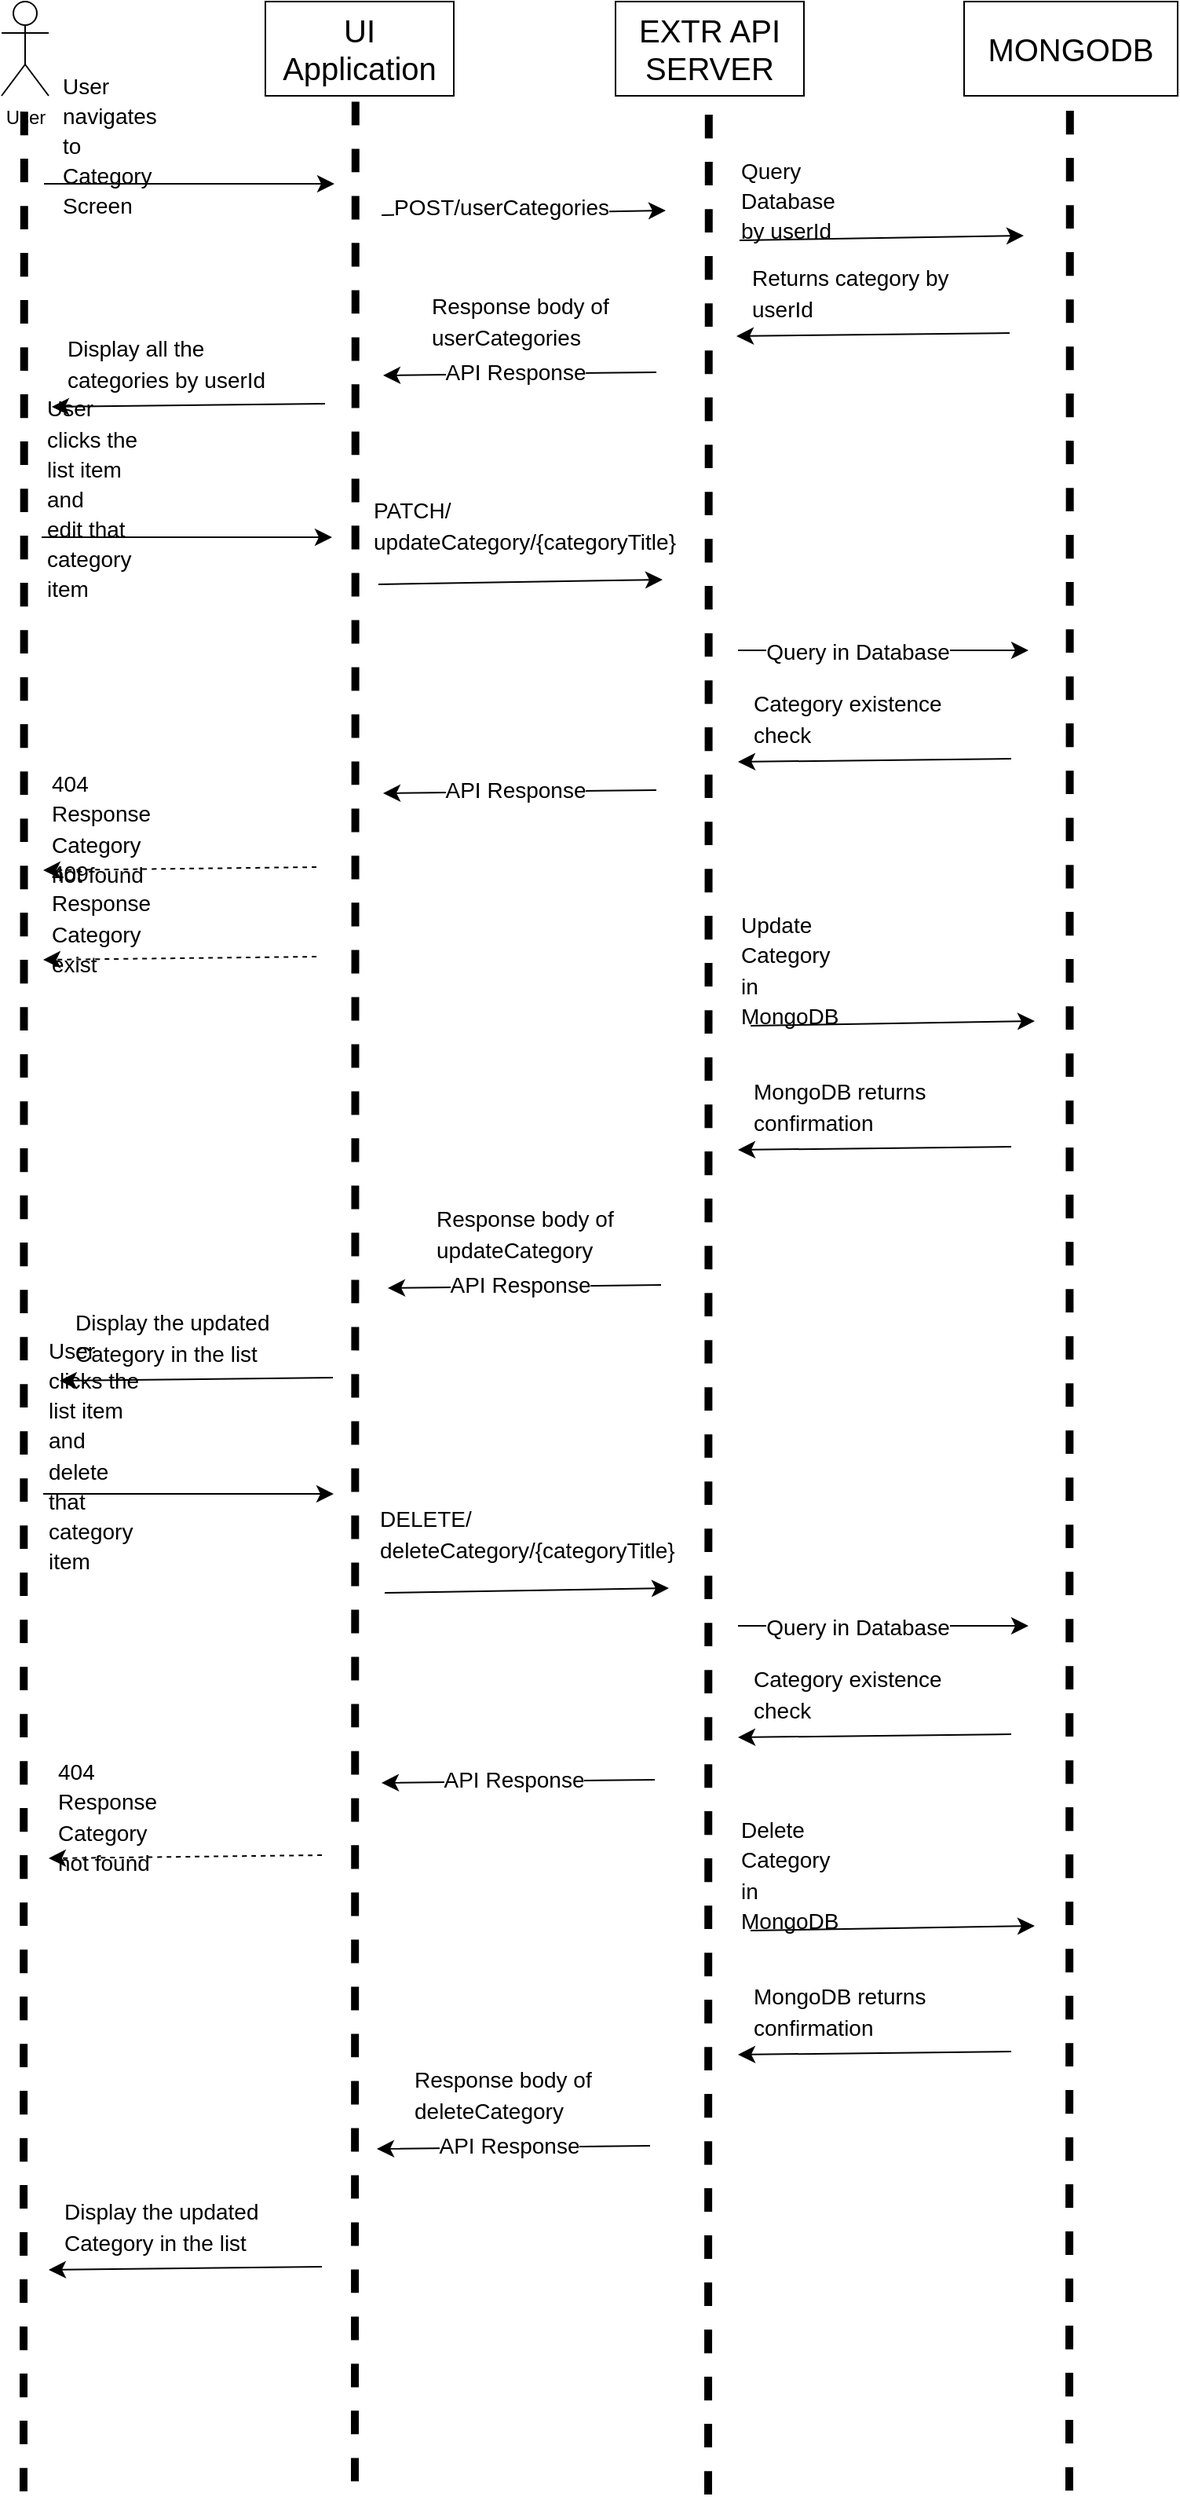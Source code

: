 <mxfile version="24.9.0">
  <diagram name="Page-1" id="iBLRJY-gE2kyyVANsL76">
    <mxGraphModel dx="1888" dy="1244" grid="0" gridSize="10" guides="1" tooltips="1" connect="1" arrows="1" fold="1" page="0" pageScale="1" pageWidth="1100" pageHeight="850" math="0" shadow="0">
      <root>
        <mxCell id="0" />
        <mxCell id="1" parent="0" />
        <mxCell id="06jpUtFlK6CPKatlT8Im-3" value="User" style="shape=umlActor;verticalLabelPosition=bottom;verticalAlign=top;html=1;outlineConnect=0;" parent="1" vertex="1">
          <mxGeometry x="-895" y="-608" width="30" height="60" as="geometry" />
        </mxCell>
        <mxCell id="06jpUtFlK6CPKatlT8Im-4" value="&lt;span style=&quot;font-size: 20px;&quot;&gt;EXTR API SERVER&lt;/span&gt;" style="rounded=0;whiteSpace=wrap;html=1;" parent="1" vertex="1">
          <mxGeometry x="-504" y="-608" width="120" height="60" as="geometry" />
        </mxCell>
        <mxCell id="06jpUtFlK6CPKatlT8Im-6" value="&lt;span style=&quot;font-size: 20px;&quot;&gt;MONGODB&lt;/span&gt;" style="rounded=0;whiteSpace=wrap;html=1;" parent="1" vertex="1">
          <mxGeometry x="-282" y="-608" width="136" height="60" as="geometry" />
        </mxCell>
        <mxCell id="06jpUtFlK6CPKatlT8Im-9" value="" style="endArrow=none;dashed=1;html=1;rounded=0;fontSize=12;startSize=8;endSize=8;curved=1;strokeWidth=5;" parent="1" edge="1">
          <mxGeometry width="50" height="50" relative="1" as="geometry">
            <mxPoint x="-670" y="970.667" as="sourcePoint" />
            <mxPoint x="-669.59" y="-548" as="targetPoint" />
          </mxGeometry>
        </mxCell>
        <mxCell id="06jpUtFlK6CPKatlT8Im-11" value="" style="endArrow=none;dashed=1;html=1;rounded=0;fontSize=12;startSize=8;endSize=8;curved=1;strokeWidth=5;" parent="1" edge="1">
          <mxGeometry width="50" height="50" relative="1" as="geometry">
            <mxPoint x="-445" y="979" as="sourcePoint" />
            <mxPoint x="-444.59" y="-545" as="targetPoint" />
          </mxGeometry>
        </mxCell>
        <mxCell id="06jpUtFlK6CPKatlT8Im-13" value="" style="endArrow=none;dashed=1;html=1;rounded=0;fontSize=12;startSize=8;endSize=8;curved=1;strokeWidth=5;" parent="1" edge="1">
          <mxGeometry width="50" height="50" relative="1" as="geometry">
            <mxPoint x="-215" y="976.5" as="sourcePoint" />
            <mxPoint x="-214.59" y="-548" as="targetPoint" />
          </mxGeometry>
        </mxCell>
        <mxCell id="06jpUtFlK6CPKatlT8Im-14" value="" style="endArrow=classic;html=1;rounded=0;fontSize=12;startSize=8;endSize=8;curved=1;" parent="1" edge="1">
          <mxGeometry width="50" height="50" relative="1" as="geometry">
            <mxPoint x="-653" y="-472" as="sourcePoint" />
            <mxPoint x="-472" y="-475" as="targetPoint" />
          </mxGeometry>
        </mxCell>
        <mxCell id="06jpUtFlK6CPKatlT8Im-16" value="&lt;font style=&quot;font-size: 14px;&quot;&gt;POST/userCategories&lt;/font&gt;" style="edgeLabel;html=1;align=center;verticalAlign=middle;resizable=0;points=[];fontSize=12;" parent="06jpUtFlK6CPKatlT8Im-14" vertex="1" connectable="0">
          <mxGeometry x="-0.158" y="4" relative="1" as="geometry">
            <mxPoint as="offset" />
          </mxGeometry>
        </mxCell>
        <mxCell id="06jpUtFlK6CPKatlT8Im-20" value="" style="endArrow=classic;html=1;rounded=0;fontSize=12;startSize=8;endSize=8;curved=1;" parent="1" edge="1">
          <mxGeometry width="50" height="50" relative="1" as="geometry">
            <mxPoint x="-425" y="-456" as="sourcePoint" />
            <mxPoint x="-244" y="-459" as="targetPoint" />
          </mxGeometry>
        </mxCell>
        <mxCell id="06jpUtFlK6CPKatlT8Im-34" value="" style="endArrow=classic;html=1;rounded=0;fontSize=12;startSize=8;endSize=8;curved=1;" parent="1" edge="1">
          <mxGeometry width="50" height="50" relative="1" as="geometry">
            <mxPoint x="-253" y="-397" as="sourcePoint" />
            <mxPoint x="-427" y="-395" as="targetPoint" />
          </mxGeometry>
        </mxCell>
        <mxCell id="x3w0C0bRtv-WAbDGBeUA-3" value="&lt;span style=&quot;font-size: 20px;&quot;&gt;UI Application&lt;/span&gt;" style="rounded=0;whiteSpace=wrap;html=1;" parent="1" vertex="1">
          <mxGeometry x="-727" y="-608" width="120" height="60" as="geometry" />
        </mxCell>
        <mxCell id="dnPCXCKaiIPUW16wsFYT-2" value="" style="endArrow=none;dashed=1;html=1;rounded=0;fontSize=12;startSize=8;endSize=8;curved=1;strokeWidth=5;" parent="1" edge="1">
          <mxGeometry width="50" height="50" relative="1" as="geometry">
            <mxPoint x="-881" y="977" as="sourcePoint" />
            <mxPoint x="-880.59" y="-548" as="targetPoint" />
          </mxGeometry>
        </mxCell>
        <mxCell id="dnPCXCKaiIPUW16wsFYT-3" value="" style="endArrow=classic;html=1;rounded=0;fontSize=12;startSize=8;endSize=8;curved=1;" parent="1" edge="1">
          <mxGeometry width="50" height="50" relative="1" as="geometry">
            <mxPoint x="-868" y="-492" as="sourcePoint" />
            <mxPoint x="-683" y="-492" as="targetPoint" />
          </mxGeometry>
        </mxCell>
        <mxCell id="dnPCXCKaiIPUW16wsFYT-9" value="" style="endArrow=classic;html=1;rounded=0;fontSize=12;startSize=8;endSize=8;curved=1;" parent="1" edge="1">
          <mxGeometry width="50" height="50" relative="1" as="geometry">
            <mxPoint x="-478" y="-372" as="sourcePoint" />
            <mxPoint x="-652" y="-370" as="targetPoint" />
          </mxGeometry>
        </mxCell>
        <mxCell id="dnPCXCKaiIPUW16wsFYT-10" value="&lt;font style=&quot;font-size: 14px;&quot;&gt;API Response&lt;/font&gt;" style="edgeLabel;html=1;align=center;verticalAlign=middle;resizable=0;points=[];fontSize=12;" parent="dnPCXCKaiIPUW16wsFYT-9" vertex="1" connectable="0">
          <mxGeometry x="0.048" y="-1" relative="1" as="geometry">
            <mxPoint x="1" as="offset" />
          </mxGeometry>
        </mxCell>
        <mxCell id="kGnQ39eMeGSa1_qNiIke-2" value="&lt;span style=&quot;font-size: 14px; text-wrap-mode: nowrap;&quot;&gt;User navigates to Category&amp;nbsp;&lt;/span&gt;&lt;div&gt;&lt;span style=&quot;font-size: 14px; text-wrap-mode: nowrap;&quot;&gt;Screen&lt;/span&gt;&lt;/div&gt;" style="text;html=1;align=left;verticalAlign=middle;whiteSpace=wrap;rounded=0;fontSize=16;" parent="1" vertex="1">
          <mxGeometry x="-858" y="-532" width="60" height="30" as="geometry" />
        </mxCell>
        <mxCell id="kGnQ39eMeGSa1_qNiIke-5" value="&lt;span style=&quot;color: rgba(0, 0, 0, 0); font-family: monospace; font-size: 0px; text-wrap-mode: nowrap;&quot;&gt;%3CmxGraphModel%3E%3Croot%3E%3CmxCell%20id%3D%220%22%2F%3E%3CmxCell%20id%3D%221%22%20parent%3D%220%22%2F%3E%3CmxCell%20id%3D%222%22%20value%3D%22%26lt%3Bspan%20style%3D%26quot%3Bfont-size%3A%2014px%3B%20text-wrap-mode%3A%20nowrap%3B%26quot%3B%26gt%3BUser%20navigates%20to%20Category%26amp%3Bnbsp%3B%26lt%3B%2Fspan%26gt%3B%26lt%3Bdiv%26gt%3B%26lt%3Bspan%20style%3D%26quot%3Bfont-size%3A%2014px%3B%20text-wrap-mode%3A%20nowrap%3B%26quot%3B%26gt%3BScreen%26lt%3B%2Fspan%26gt%3B%26lt%3B%2Fdiv%26gt%3B%22%20style%3D%22text%3Bhtml%3D1%3Balign%3Dleft%3BverticalAlign%3Dmiddle%3BwhiteSpace%3Dwrap%3Brounded%3D0%3BfontSize%3D16%3B%22%20vertex%3D%221%22%20parent%3D%221%22%3E%3CmxGeometry%20x%3D%22-858%22%20y%3D%22-532%22%20width%3D%2260%22%20height%3D%2230%22%20as%3D%22geometry%22%2F%3E%3C%2FmxCell%3E%3C%2Froot%3E%3C%2FmxGraphModel%3E&lt;/span&gt;&lt;span style=&quot;font-size: 14px; text-align: center; text-wrap-mode: nowrap;&quot;&gt;Query Database by userId&lt;/span&gt;" style="text;html=1;align=left;verticalAlign=middle;whiteSpace=wrap;rounded=0;fontSize=16;" parent="1" vertex="1">
          <mxGeometry x="-426" y="-497" width="60" height="30" as="geometry" />
        </mxCell>
        <mxCell id="kGnQ39eMeGSa1_qNiIke-7" value="&lt;font style=&quot;font-size: 14px;&quot;&gt;Response body of userCategories&lt;/font&gt;" style="text;html=1;align=left;verticalAlign=middle;whiteSpace=wrap;rounded=0;fontSize=16;" parent="1" vertex="1">
          <mxGeometry x="-623" y="-420" width="134" height="30" as="geometry" />
        </mxCell>
        <mxCell id="kGnQ39eMeGSa1_qNiIke-8" value="&lt;font style=&quot;font-size: 14px;&quot;&gt;Returns category by userId&lt;/font&gt;" style="text;html=1;align=left;verticalAlign=middle;whiteSpace=wrap;rounded=0;fontSize=16;" parent="1" vertex="1">
          <mxGeometry x="-419" y="-438" width="138" height="30" as="geometry" />
        </mxCell>
        <mxCell id="kGnQ39eMeGSa1_qNiIke-10" value="" style="endArrow=classic;html=1;rounded=0;fontSize=12;startSize=8;endSize=8;curved=1;" parent="1" edge="1">
          <mxGeometry width="50" height="50" relative="1" as="geometry">
            <mxPoint x="-689" y="-352" as="sourcePoint" />
            <mxPoint x="-863" y="-350" as="targetPoint" />
          </mxGeometry>
        </mxCell>
        <mxCell id="kGnQ39eMeGSa1_qNiIke-11" value="&lt;font style=&quot;font-size: 14px;&quot;&gt;Display all the categories by userId&lt;/font&gt;" style="text;html=1;align=left;verticalAlign=middle;whiteSpace=wrap;rounded=0;fontSize=16;" parent="1" vertex="1">
          <mxGeometry x="-855" y="-393" width="138" height="30" as="geometry" />
        </mxCell>
        <mxCell id="kGnQ39eMeGSa1_qNiIke-13" value="" style="endArrow=classic;html=1;rounded=0;fontSize=12;startSize=8;endSize=8;curved=1;" parent="1" edge="1">
          <mxGeometry width="50" height="50" relative="1" as="geometry">
            <mxPoint x="-869.5" y="-267" as="sourcePoint" />
            <mxPoint x="-684.5" y="-267" as="targetPoint" />
          </mxGeometry>
        </mxCell>
        <mxCell id="kGnQ39eMeGSa1_qNiIke-14" value="&lt;span style=&quot;font-size: 14px; text-wrap-mode: nowrap;&quot;&gt;User clicks the list item and&lt;/span&gt;&lt;div&gt;&lt;span style=&quot;font-size: 14px; text-wrap-mode: nowrap;&quot;&gt;edit that category item&lt;/span&gt;&lt;/div&gt;" style="text;html=1;align=left;verticalAlign=middle;whiteSpace=wrap;rounded=0;fontSize=16;" parent="1" vertex="1">
          <mxGeometry x="-868.5" y="-307" width="60" height="30" as="geometry" />
        </mxCell>
        <mxCell id="kGnQ39eMeGSa1_qNiIke-15" value="" style="endArrow=classic;html=1;rounded=0;fontSize=12;startSize=8;endSize=8;curved=1;" parent="1" edge="1">
          <mxGeometry width="50" height="50" relative="1" as="geometry">
            <mxPoint x="-655" y="-237" as="sourcePoint" />
            <mxPoint x="-474" y="-240" as="targetPoint" />
          </mxGeometry>
        </mxCell>
        <mxCell id="kGnQ39eMeGSa1_qNiIke-20" value="" style="endArrow=classic;html=1;rounded=0;fontSize=12;startSize=8;endSize=8;curved=1;" parent="1" edge="1">
          <mxGeometry width="50" height="50" relative="1" as="geometry">
            <mxPoint x="-426" y="-195" as="sourcePoint" />
            <mxPoint x="-241" y="-195" as="targetPoint" />
          </mxGeometry>
        </mxCell>
        <mxCell id="kGnQ39eMeGSa1_qNiIke-22" value="&lt;font style=&quot;font-size: 14px;&quot;&gt;Query in Database&lt;/font&gt;" style="edgeLabel;html=1;align=center;verticalAlign=middle;resizable=0;points=[];fontSize=12;" parent="kGnQ39eMeGSa1_qNiIke-20" vertex="1" connectable="0">
          <mxGeometry x="-0.176" y="-1" relative="1" as="geometry">
            <mxPoint as="offset" />
          </mxGeometry>
        </mxCell>
        <mxCell id="kGnQ39eMeGSa1_qNiIke-23" value="" style="endArrow=classic;html=1;rounded=0;fontSize=12;startSize=8;endSize=8;curved=1;" parent="1" edge="1">
          <mxGeometry width="50" height="50" relative="1" as="geometry">
            <mxPoint x="-252" y="-126" as="sourcePoint" />
            <mxPoint x="-426" y="-124" as="targetPoint" />
          </mxGeometry>
        </mxCell>
        <mxCell id="kGnQ39eMeGSa1_qNiIke-24" value="&lt;font style=&quot;font-size: 14px;&quot;&gt;Category existence check&lt;/font&gt;" style="text;html=1;align=left;verticalAlign=middle;whiteSpace=wrap;rounded=0;fontSize=16;" parent="1" vertex="1">
          <mxGeometry x="-418" y="-167" width="138" height="30" as="geometry" />
        </mxCell>
        <mxCell id="kGnQ39eMeGSa1_qNiIke-25" value="" style="endArrow=classic;html=1;rounded=0;fontSize=12;startSize=8;endSize=8;curved=1;" parent="1" edge="1">
          <mxGeometry width="50" height="50" relative="1" as="geometry">
            <mxPoint x="-478" y="-106" as="sourcePoint" />
            <mxPoint x="-652" y="-104" as="targetPoint" />
          </mxGeometry>
        </mxCell>
        <mxCell id="kGnQ39eMeGSa1_qNiIke-26" value="&lt;font style=&quot;font-size: 14px;&quot;&gt;API Response&lt;/font&gt;" style="edgeLabel;html=1;align=center;verticalAlign=middle;resizable=0;points=[];fontSize=12;" parent="kGnQ39eMeGSa1_qNiIke-25" vertex="1" connectable="0">
          <mxGeometry x="0.048" y="-1" relative="1" as="geometry">
            <mxPoint x="1" as="offset" />
          </mxGeometry>
        </mxCell>
        <mxCell id="kGnQ39eMeGSa1_qNiIke-27" value="" style="endArrow=classic;html=1;rounded=0;fontSize=12;startSize=8;endSize=8;curved=1;dashed=1;" parent="1" edge="1">
          <mxGeometry width="50" height="50" relative="1" as="geometry">
            <mxPoint x="-694.5" y="-57" as="sourcePoint" />
            <mxPoint x="-868.5" y="-55" as="targetPoint" />
          </mxGeometry>
        </mxCell>
        <mxCell id="kGnQ39eMeGSa1_qNiIke-31" value="&lt;span style=&quot;font-size: 14px; text-wrap-mode: nowrap;&quot;&gt;404 Response&amp;nbsp;&lt;/span&gt;&lt;div&gt;&lt;span style=&quot;font-size: 14px; text-wrap-mode: nowrap;&quot;&gt;Category not found&lt;/span&gt;&lt;/div&gt;" style="text;html=1;align=left;verticalAlign=middle;whiteSpace=wrap;rounded=0;fontSize=16;" parent="1" vertex="1">
          <mxGeometry x="-865" y="-97" width="60" height="30" as="geometry" />
        </mxCell>
        <mxCell id="kGnQ39eMeGSa1_qNiIke-36" value="" style="endArrow=classic;html=1;rounded=0;fontSize=12;startSize=8;endSize=8;curved=1;" parent="1" edge="1">
          <mxGeometry width="50" height="50" relative="1" as="geometry">
            <mxPoint x="-418" y="44" as="sourcePoint" />
            <mxPoint x="-237" y="41" as="targetPoint" />
          </mxGeometry>
        </mxCell>
        <mxCell id="kGnQ39eMeGSa1_qNiIke-38" value="&lt;span style=&quot;font-size: 14px; text-wrap-mode: nowrap;&quot;&gt;Update Category in MongoDB&lt;/span&gt;" style="text;html=1;align=left;verticalAlign=middle;whiteSpace=wrap;rounded=0;fontSize=16;" parent="1" vertex="1">
          <mxGeometry x="-426" y="-7" width="60" height="30" as="geometry" />
        </mxCell>
        <mxCell id="kGnQ39eMeGSa1_qNiIke-39" value="" style="endArrow=classic;html=1;rounded=0;fontSize=12;startSize=8;endSize=8;curved=1;" parent="1" edge="1">
          <mxGeometry width="50" height="50" relative="1" as="geometry">
            <mxPoint x="-252" y="121" as="sourcePoint" />
            <mxPoint x="-426" y="123" as="targetPoint" />
          </mxGeometry>
        </mxCell>
        <mxCell id="kGnQ39eMeGSa1_qNiIke-40" value="&lt;span style=&quot;font-size: 14px;&quot;&gt;MongoDB returns confirmation&lt;/span&gt;" style="text;html=1;align=left;verticalAlign=middle;whiteSpace=wrap;rounded=0;fontSize=16;" parent="1" vertex="1">
          <mxGeometry x="-418" y="80" width="138" height="30" as="geometry" />
        </mxCell>
        <mxCell id="kGnQ39eMeGSa1_qNiIke-41" value="" style="endArrow=classic;html=1;rounded=0;fontSize=12;startSize=8;endSize=8;curved=1;" parent="1" edge="1">
          <mxGeometry width="50" height="50" relative="1" as="geometry">
            <mxPoint x="-475" y="209" as="sourcePoint" />
            <mxPoint x="-649" y="211" as="targetPoint" />
          </mxGeometry>
        </mxCell>
        <mxCell id="kGnQ39eMeGSa1_qNiIke-42" value="&lt;font style=&quot;font-size: 14px;&quot;&gt;API Response&lt;/font&gt;" style="edgeLabel;html=1;align=center;verticalAlign=middle;resizable=0;points=[];fontSize=12;" parent="kGnQ39eMeGSa1_qNiIke-41" vertex="1" connectable="0">
          <mxGeometry x="0.048" y="-1" relative="1" as="geometry">
            <mxPoint x="1" as="offset" />
          </mxGeometry>
        </mxCell>
        <mxCell id="kGnQ39eMeGSa1_qNiIke-43" value="&lt;font style=&quot;font-size: 14px;&quot;&gt;Response body of updateCategory&lt;/font&gt;" style="text;html=1;align=left;verticalAlign=middle;whiteSpace=wrap;rounded=0;fontSize=16;" parent="1" vertex="1">
          <mxGeometry x="-620" y="161" width="134" height="30" as="geometry" />
        </mxCell>
        <mxCell id="kGnQ39eMeGSa1_qNiIke-44" value="" style="endArrow=classic;html=1;rounded=0;fontSize=12;startSize=8;endSize=8;curved=1;" parent="1" edge="1">
          <mxGeometry width="50" height="50" relative="1" as="geometry">
            <mxPoint x="-684" y="268" as="sourcePoint" />
            <mxPoint x="-858" y="270" as="targetPoint" />
          </mxGeometry>
        </mxCell>
        <mxCell id="kGnQ39eMeGSa1_qNiIke-45" value="&lt;font style=&quot;font-size: 14px;&quot;&gt;Display the updated Category in the list&lt;/font&gt;" style="text;html=1;align=left;verticalAlign=middle;whiteSpace=wrap;rounded=0;fontSize=16;" parent="1" vertex="1">
          <mxGeometry x="-850" y="227" width="138" height="30" as="geometry" />
        </mxCell>
        <mxCell id="E8EAHt5hBr_j_Ai_6k0k-1" value="&lt;span style=&quot;font-size: 14px; text-align: center; text-wrap-mode: nowrap;&quot;&gt;PATCH/&lt;/span&gt;&lt;div&gt;&lt;span style=&quot;font-size: 14px; text-align: center; text-wrap-mode: nowrap;&quot;&gt;updateCategory/{categoryTitle}&lt;/span&gt;&lt;/div&gt;" style="text;html=1;align=left;verticalAlign=middle;whiteSpace=wrap;rounded=0;fontSize=16;" vertex="1" parent="1">
          <mxGeometry x="-660" y="-290" width="60" height="30" as="geometry" />
        </mxCell>
        <mxCell id="E8EAHt5hBr_j_Ai_6k0k-3" value="" style="endArrow=classic;html=1;rounded=0;fontSize=12;startSize=8;endSize=8;curved=1;dashed=1;" edge="1" parent="1">
          <mxGeometry width="50" height="50" relative="1" as="geometry">
            <mxPoint x="-694.5" as="sourcePoint" />
            <mxPoint x="-868.5" y="2" as="targetPoint" />
          </mxGeometry>
        </mxCell>
        <mxCell id="E8EAHt5hBr_j_Ai_6k0k-4" value="&lt;span style=&quot;font-size: 14px; text-wrap-mode: nowrap;&quot;&gt;409 Response&amp;nbsp;&lt;/span&gt;&lt;div&gt;&lt;span style=&quot;font-size: 14px; text-wrap-mode: nowrap;&quot;&gt;Category exist&lt;/span&gt;&lt;/div&gt;" style="text;html=1;align=left;verticalAlign=middle;whiteSpace=wrap;rounded=0;fontSize=16;" vertex="1" parent="1">
          <mxGeometry x="-865" y="-40" width="60" height="30" as="geometry" />
        </mxCell>
        <mxCell id="E8EAHt5hBr_j_Ai_6k0k-6" value="" style="endArrow=classic;html=1;rounded=0;fontSize=12;startSize=8;endSize=8;curved=1;" edge="1" parent="1">
          <mxGeometry width="50" height="50" relative="1" as="geometry">
            <mxPoint x="-868.5" y="342" as="sourcePoint" />
            <mxPoint x="-683.5" y="342" as="targetPoint" />
          </mxGeometry>
        </mxCell>
        <mxCell id="E8EAHt5hBr_j_Ai_6k0k-7" value="&lt;span style=&quot;font-size: 14px; text-wrap-mode: nowrap;&quot;&gt;User clicks the list item and&lt;/span&gt;&lt;div&gt;&lt;span style=&quot;font-size: 14px; text-wrap-mode: nowrap;&quot;&gt;delete that category item&lt;/span&gt;&lt;/div&gt;" style="text;html=1;align=left;verticalAlign=middle;whiteSpace=wrap;rounded=0;fontSize=16;" vertex="1" parent="1">
          <mxGeometry x="-867.5" y="302" width="60" height="30" as="geometry" />
        </mxCell>
        <mxCell id="E8EAHt5hBr_j_Ai_6k0k-10" value="" style="endArrow=classic;html=1;rounded=0;fontSize=12;startSize=8;endSize=8;curved=1;" edge="1" parent="1">
          <mxGeometry width="50" height="50" relative="1" as="geometry">
            <mxPoint x="-651" y="405" as="sourcePoint" />
            <mxPoint x="-470" y="402" as="targetPoint" />
          </mxGeometry>
        </mxCell>
        <mxCell id="E8EAHt5hBr_j_Ai_6k0k-11" value="&lt;span style=&quot;font-size: 14px; text-align: center; text-wrap-mode: nowrap;&quot;&gt;DELETE/&lt;/span&gt;&lt;div&gt;&lt;span style=&quot;font-size: 14px; text-align: center; text-wrap-mode: nowrap;&quot;&gt;deleteCategory/{categoryTitle}&lt;/span&gt;&lt;/div&gt;" style="text;html=1;align=left;verticalAlign=middle;whiteSpace=wrap;rounded=0;fontSize=16;" vertex="1" parent="1">
          <mxGeometry x="-656" y="352" width="60" height="30" as="geometry" />
        </mxCell>
        <mxCell id="E8EAHt5hBr_j_Ai_6k0k-17" value="" style="endArrow=classic;html=1;rounded=0;fontSize=12;startSize=8;endSize=8;curved=1;" edge="1" parent="1">
          <mxGeometry width="50" height="50" relative="1" as="geometry">
            <mxPoint x="-426" y="426" as="sourcePoint" />
            <mxPoint x="-241" y="426" as="targetPoint" />
          </mxGeometry>
        </mxCell>
        <mxCell id="E8EAHt5hBr_j_Ai_6k0k-18" value="&lt;font style=&quot;font-size: 14px;&quot;&gt;Query in Database&lt;/font&gt;" style="edgeLabel;html=1;align=center;verticalAlign=middle;resizable=0;points=[];fontSize=12;" vertex="1" connectable="0" parent="E8EAHt5hBr_j_Ai_6k0k-17">
          <mxGeometry x="-0.176" y="-1" relative="1" as="geometry">
            <mxPoint as="offset" />
          </mxGeometry>
        </mxCell>
        <mxCell id="E8EAHt5hBr_j_Ai_6k0k-19" value="" style="endArrow=classic;html=1;rounded=0;fontSize=12;startSize=8;endSize=8;curved=1;" edge="1" parent="1">
          <mxGeometry width="50" height="50" relative="1" as="geometry">
            <mxPoint x="-252" y="495" as="sourcePoint" />
            <mxPoint x="-426" y="497" as="targetPoint" />
          </mxGeometry>
        </mxCell>
        <mxCell id="E8EAHt5hBr_j_Ai_6k0k-20" value="&lt;font style=&quot;font-size: 14px;&quot;&gt;Category existence check&lt;/font&gt;" style="text;html=1;align=left;verticalAlign=middle;whiteSpace=wrap;rounded=0;fontSize=16;" vertex="1" parent="1">
          <mxGeometry x="-418" y="454" width="138" height="30" as="geometry" />
        </mxCell>
        <mxCell id="E8EAHt5hBr_j_Ai_6k0k-21" value="" style="endArrow=classic;html=1;rounded=0;fontSize=12;startSize=8;endSize=8;curved=1;" edge="1" parent="1">
          <mxGeometry width="50" height="50" relative="1" as="geometry">
            <mxPoint x="-479" y="524" as="sourcePoint" />
            <mxPoint x="-653" y="526" as="targetPoint" />
          </mxGeometry>
        </mxCell>
        <mxCell id="E8EAHt5hBr_j_Ai_6k0k-22" value="&lt;font style=&quot;font-size: 14px;&quot;&gt;API Response&lt;/font&gt;" style="edgeLabel;html=1;align=center;verticalAlign=middle;resizable=0;points=[];fontSize=12;" vertex="1" connectable="0" parent="E8EAHt5hBr_j_Ai_6k0k-21">
          <mxGeometry x="0.048" y="-1" relative="1" as="geometry">
            <mxPoint x="1" as="offset" />
          </mxGeometry>
        </mxCell>
        <mxCell id="E8EAHt5hBr_j_Ai_6k0k-25" value="" style="endArrow=classic;html=1;rounded=0;fontSize=12;startSize=8;endSize=8;curved=1;dashed=1;" edge="1" parent="1">
          <mxGeometry width="50" height="50" relative="1" as="geometry">
            <mxPoint x="-691" y="572" as="sourcePoint" />
            <mxPoint x="-865" y="574" as="targetPoint" />
          </mxGeometry>
        </mxCell>
        <mxCell id="E8EAHt5hBr_j_Ai_6k0k-26" value="&lt;span style=&quot;font-size: 14px; text-wrap-mode: nowrap;&quot;&gt;404 Response&amp;nbsp;&lt;/span&gt;&lt;div&gt;&lt;span style=&quot;font-size: 14px; text-wrap-mode: nowrap;&quot;&gt;Category not found&lt;/span&gt;&lt;/div&gt;" style="text;html=1;align=left;verticalAlign=middle;whiteSpace=wrap;rounded=0;fontSize=16;" vertex="1" parent="1">
          <mxGeometry x="-861.5" y="532" width="60" height="30" as="geometry" />
        </mxCell>
        <mxCell id="E8EAHt5hBr_j_Ai_6k0k-27" value="" style="endArrow=classic;html=1;rounded=0;fontSize=12;startSize=8;endSize=8;curved=1;" edge="1" parent="1">
          <mxGeometry width="50" height="50" relative="1" as="geometry">
            <mxPoint x="-418" y="620" as="sourcePoint" />
            <mxPoint x="-237" y="617" as="targetPoint" />
          </mxGeometry>
        </mxCell>
        <mxCell id="E8EAHt5hBr_j_Ai_6k0k-28" value="&lt;span style=&quot;font-size: 14px; text-wrap-mode: nowrap;&quot;&gt;Delete Category in MongoDB&lt;/span&gt;" style="text;html=1;align=left;verticalAlign=middle;whiteSpace=wrap;rounded=0;fontSize=16;" vertex="1" parent="1">
          <mxGeometry x="-426" y="569" width="60" height="30" as="geometry" />
        </mxCell>
        <mxCell id="E8EAHt5hBr_j_Ai_6k0k-29" value="" style="endArrow=classic;html=1;rounded=0;fontSize=12;startSize=8;endSize=8;curved=1;" edge="1" parent="1">
          <mxGeometry width="50" height="50" relative="1" as="geometry">
            <mxPoint x="-252" y="697" as="sourcePoint" />
            <mxPoint x="-426" y="699" as="targetPoint" />
          </mxGeometry>
        </mxCell>
        <mxCell id="E8EAHt5hBr_j_Ai_6k0k-30" value="&lt;span style=&quot;font-size: 14px;&quot;&gt;MongoDB returns confirmation&lt;/span&gt;" style="text;html=1;align=left;verticalAlign=middle;whiteSpace=wrap;rounded=0;fontSize=16;" vertex="1" parent="1">
          <mxGeometry x="-418" y="656" width="138" height="30" as="geometry" />
        </mxCell>
        <mxCell id="E8EAHt5hBr_j_Ai_6k0k-31" value="" style="endArrow=classic;html=1;rounded=0;fontSize=12;startSize=8;endSize=8;curved=1;" edge="1" parent="1">
          <mxGeometry width="50" height="50" relative="1" as="geometry">
            <mxPoint x="-482" y="757" as="sourcePoint" />
            <mxPoint x="-656" y="759" as="targetPoint" />
          </mxGeometry>
        </mxCell>
        <mxCell id="E8EAHt5hBr_j_Ai_6k0k-32" value="&lt;font style=&quot;font-size: 14px;&quot;&gt;API Response&lt;/font&gt;" style="edgeLabel;html=1;align=center;verticalAlign=middle;resizable=0;points=[];fontSize=12;" vertex="1" connectable="0" parent="E8EAHt5hBr_j_Ai_6k0k-31">
          <mxGeometry x="0.048" y="-1" relative="1" as="geometry">
            <mxPoint x="1" as="offset" />
          </mxGeometry>
        </mxCell>
        <mxCell id="E8EAHt5hBr_j_Ai_6k0k-33" value="&lt;font style=&quot;font-size: 14px;&quot;&gt;Response body of&amp;nbsp;&lt;/font&gt;&lt;div&gt;&lt;span style=&quot;font-size: 14px;&quot;&gt;deleteCategory&lt;/span&gt;&lt;/div&gt;" style="text;html=1;align=left;verticalAlign=middle;whiteSpace=wrap;rounded=0;fontSize=16;" vertex="1" parent="1">
          <mxGeometry x="-634" y="709" width="134" height="30" as="geometry" />
        </mxCell>
        <mxCell id="E8EAHt5hBr_j_Ai_6k0k-35" value="" style="endArrow=classic;html=1;rounded=0;fontSize=12;startSize=8;endSize=8;curved=1;" edge="1" parent="1">
          <mxGeometry width="50" height="50" relative="1" as="geometry">
            <mxPoint x="-691" y="834" as="sourcePoint" />
            <mxPoint x="-865" y="836" as="targetPoint" />
          </mxGeometry>
        </mxCell>
        <mxCell id="E8EAHt5hBr_j_Ai_6k0k-36" value="&lt;font style=&quot;font-size: 14px;&quot;&gt;Display the updated Category in the list&lt;/font&gt;" style="text;html=1;align=left;verticalAlign=middle;whiteSpace=wrap;rounded=0;fontSize=16;" vertex="1" parent="1">
          <mxGeometry x="-857" y="793" width="138" height="30" as="geometry" />
        </mxCell>
      </root>
    </mxGraphModel>
  </diagram>
</mxfile>
